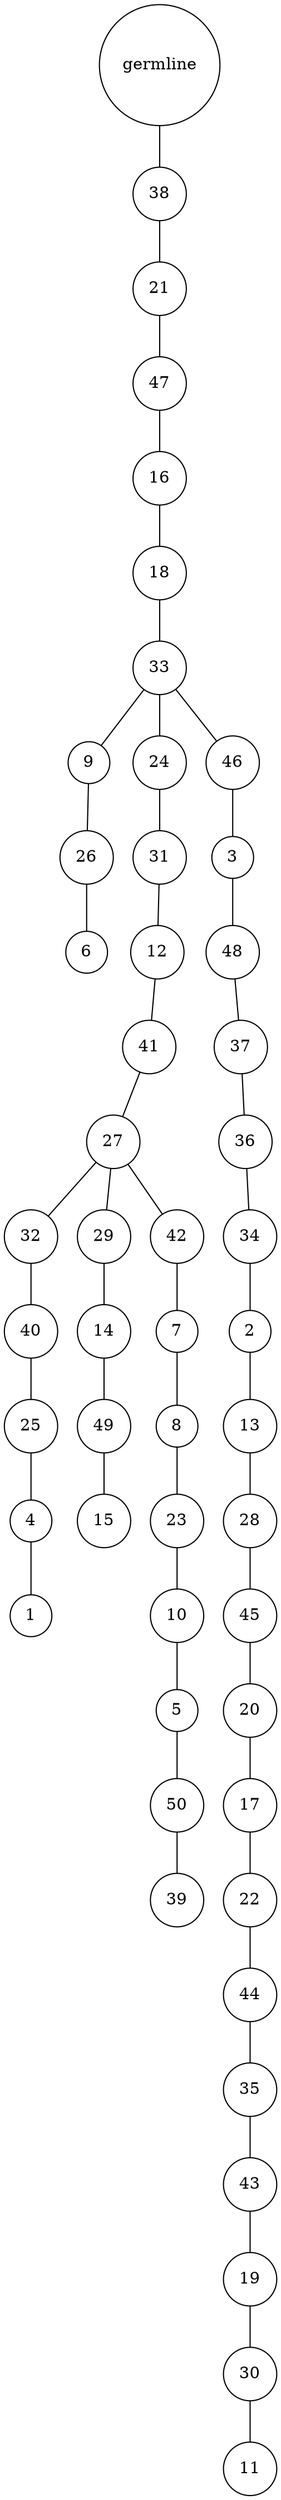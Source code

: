 graph {
	rankdir=UD;
	splines=line;
	node [shape=circle]
	"0x7f41b385fc40" [label="germline"];
	"0x7f41b385fc70" [label="38"];
	"0x7f41b385fc40" -- "0x7f41b385fc70" ;
	"0x7f41b385fca0" [label="21"];
	"0x7f41b385fc70" -- "0x7f41b385fca0" ;
	"0x7f41b385fcd0" [label="47"];
	"0x7f41b385fca0" -- "0x7f41b385fcd0" ;
	"0x7f41b385fd00" [label="16"];
	"0x7f41b385fcd0" -- "0x7f41b385fd00" ;
	"0x7f41b385fd30" [label="18"];
	"0x7f41b385fd00" -- "0x7f41b385fd30" ;
	"0x7f41b385fd60" [label="33"];
	"0x7f41b385fd30" -- "0x7f41b385fd60" ;
	"0x7f41b385fd90" [label="9"];
	"0x7f41b385fd60" -- "0x7f41b385fd90" ;
	"0x7f41b385fdc0" [label="26"];
	"0x7f41b385fd90" -- "0x7f41b385fdc0" ;
	"0x7f41b385fdf0" [label="6"];
	"0x7f41b385fdc0" -- "0x7f41b385fdf0" ;
	"0x7f41b385fe20" [label="24"];
	"0x7f41b385fd60" -- "0x7f41b385fe20" ;
	"0x7f41b385fe50" [label="31"];
	"0x7f41b385fe20" -- "0x7f41b385fe50" ;
	"0x7f41b385fe80" [label="12"];
	"0x7f41b385fe50" -- "0x7f41b385fe80" ;
	"0x7f41b385feb0" [label="41"];
	"0x7f41b385fe80" -- "0x7f41b385feb0" ;
	"0x7f41b385fee0" [label="27"];
	"0x7f41b385feb0" -- "0x7f41b385fee0" ;
	"0x7f41b385ff10" [label="32"];
	"0x7f41b385fee0" -- "0x7f41b385ff10" ;
	"0x7f41b385ff40" [label="40"];
	"0x7f41b385ff10" -- "0x7f41b385ff40" ;
	"0x7f41b385ff70" [label="25"];
	"0x7f41b385ff40" -- "0x7f41b385ff70" ;
	"0x7f41b385ffa0" [label="4"];
	"0x7f41b385ff70" -- "0x7f41b385ffa0" ;
	"0x7f41b385ffd0" [label="1"];
	"0x7f41b385ffa0" -- "0x7f41b385ffd0" ;
	"0x7f41b386d040" [label="29"];
	"0x7f41b385fee0" -- "0x7f41b386d040" ;
	"0x7f41b386d070" [label="14"];
	"0x7f41b386d040" -- "0x7f41b386d070" ;
	"0x7f41b386d0a0" [label="49"];
	"0x7f41b386d070" -- "0x7f41b386d0a0" ;
	"0x7f41b386d0d0" [label="15"];
	"0x7f41b386d0a0" -- "0x7f41b386d0d0" ;
	"0x7f41b386d100" [label="42"];
	"0x7f41b385fee0" -- "0x7f41b386d100" ;
	"0x7f41b386d130" [label="7"];
	"0x7f41b386d100" -- "0x7f41b386d130" ;
	"0x7f41b386d160" [label="8"];
	"0x7f41b386d130" -- "0x7f41b386d160" ;
	"0x7f41b386d190" [label="23"];
	"0x7f41b386d160" -- "0x7f41b386d190" ;
	"0x7f41b386d1c0" [label="10"];
	"0x7f41b386d190" -- "0x7f41b386d1c0" ;
	"0x7f41b386d1f0" [label="5"];
	"0x7f41b386d1c0" -- "0x7f41b386d1f0" ;
	"0x7f41b386d220" [label="50"];
	"0x7f41b386d1f0" -- "0x7f41b386d220" ;
	"0x7f41b386d250" [label="39"];
	"0x7f41b386d220" -- "0x7f41b386d250" ;
	"0x7f41b386d280" [label="46"];
	"0x7f41b385fd60" -- "0x7f41b386d280" ;
	"0x7f41b386d2b0" [label="3"];
	"0x7f41b386d280" -- "0x7f41b386d2b0" ;
	"0x7f41b386d2e0" [label="48"];
	"0x7f41b386d2b0" -- "0x7f41b386d2e0" ;
	"0x7f41b386d310" [label="37"];
	"0x7f41b386d2e0" -- "0x7f41b386d310" ;
	"0x7f41b386d340" [label="36"];
	"0x7f41b386d310" -- "0x7f41b386d340" ;
	"0x7f41b386d370" [label="34"];
	"0x7f41b386d340" -- "0x7f41b386d370" ;
	"0x7f41b386d3a0" [label="2"];
	"0x7f41b386d370" -- "0x7f41b386d3a0" ;
	"0x7f41b386d3d0" [label="13"];
	"0x7f41b386d3a0" -- "0x7f41b386d3d0" ;
	"0x7f41b386d400" [label="28"];
	"0x7f41b386d3d0" -- "0x7f41b386d400" ;
	"0x7f41b386d430" [label="45"];
	"0x7f41b386d400" -- "0x7f41b386d430" ;
	"0x7f41b386d460" [label="20"];
	"0x7f41b386d430" -- "0x7f41b386d460" ;
	"0x7f41b386d490" [label="17"];
	"0x7f41b386d460" -- "0x7f41b386d490" ;
	"0x7f41b386d4c0" [label="22"];
	"0x7f41b386d490" -- "0x7f41b386d4c0" ;
	"0x7f41b386d4f0" [label="44"];
	"0x7f41b386d4c0" -- "0x7f41b386d4f0" ;
	"0x7f41b386d520" [label="35"];
	"0x7f41b386d4f0" -- "0x7f41b386d520" ;
	"0x7f41b386d550" [label="43"];
	"0x7f41b386d520" -- "0x7f41b386d550" ;
	"0x7f41b386d580" [label="19"];
	"0x7f41b386d550" -- "0x7f41b386d580" ;
	"0x7f41b386d5b0" [label="30"];
	"0x7f41b386d580" -- "0x7f41b386d5b0" ;
	"0x7f41b386d5e0" [label="11"];
	"0x7f41b386d5b0" -- "0x7f41b386d5e0" ;
}
